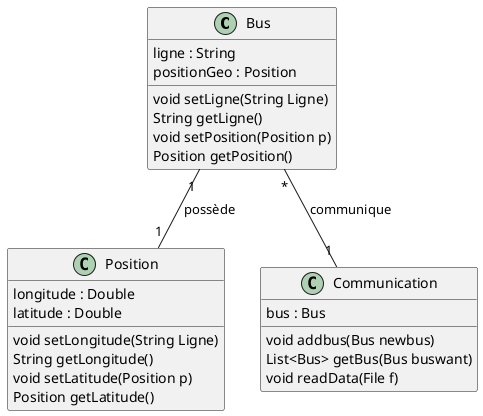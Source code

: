 @startuml
class Bus {
  ligne : String
  positionGeo : Position
  void setLigne(String Ligne)
  String getLigne()
  void setPosition(Position p)
  Position getPosition()
}

class Position {
   longitude : Double
   latitude : Double
   void setLongitude(String Ligne)
   String getLongitude()
   void setLatitude(Position p)
   Position getLatitude()
}

class Communication {
   bus : Bus
   void addbus(Bus newbus)
   List<Bus> getBus(Bus buswant)
   void readData(File f)
}

Bus "1" -- "1" Position : possède
Bus "*" -- "1" Communication : communique
@enduml
//access personnal token proje
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
